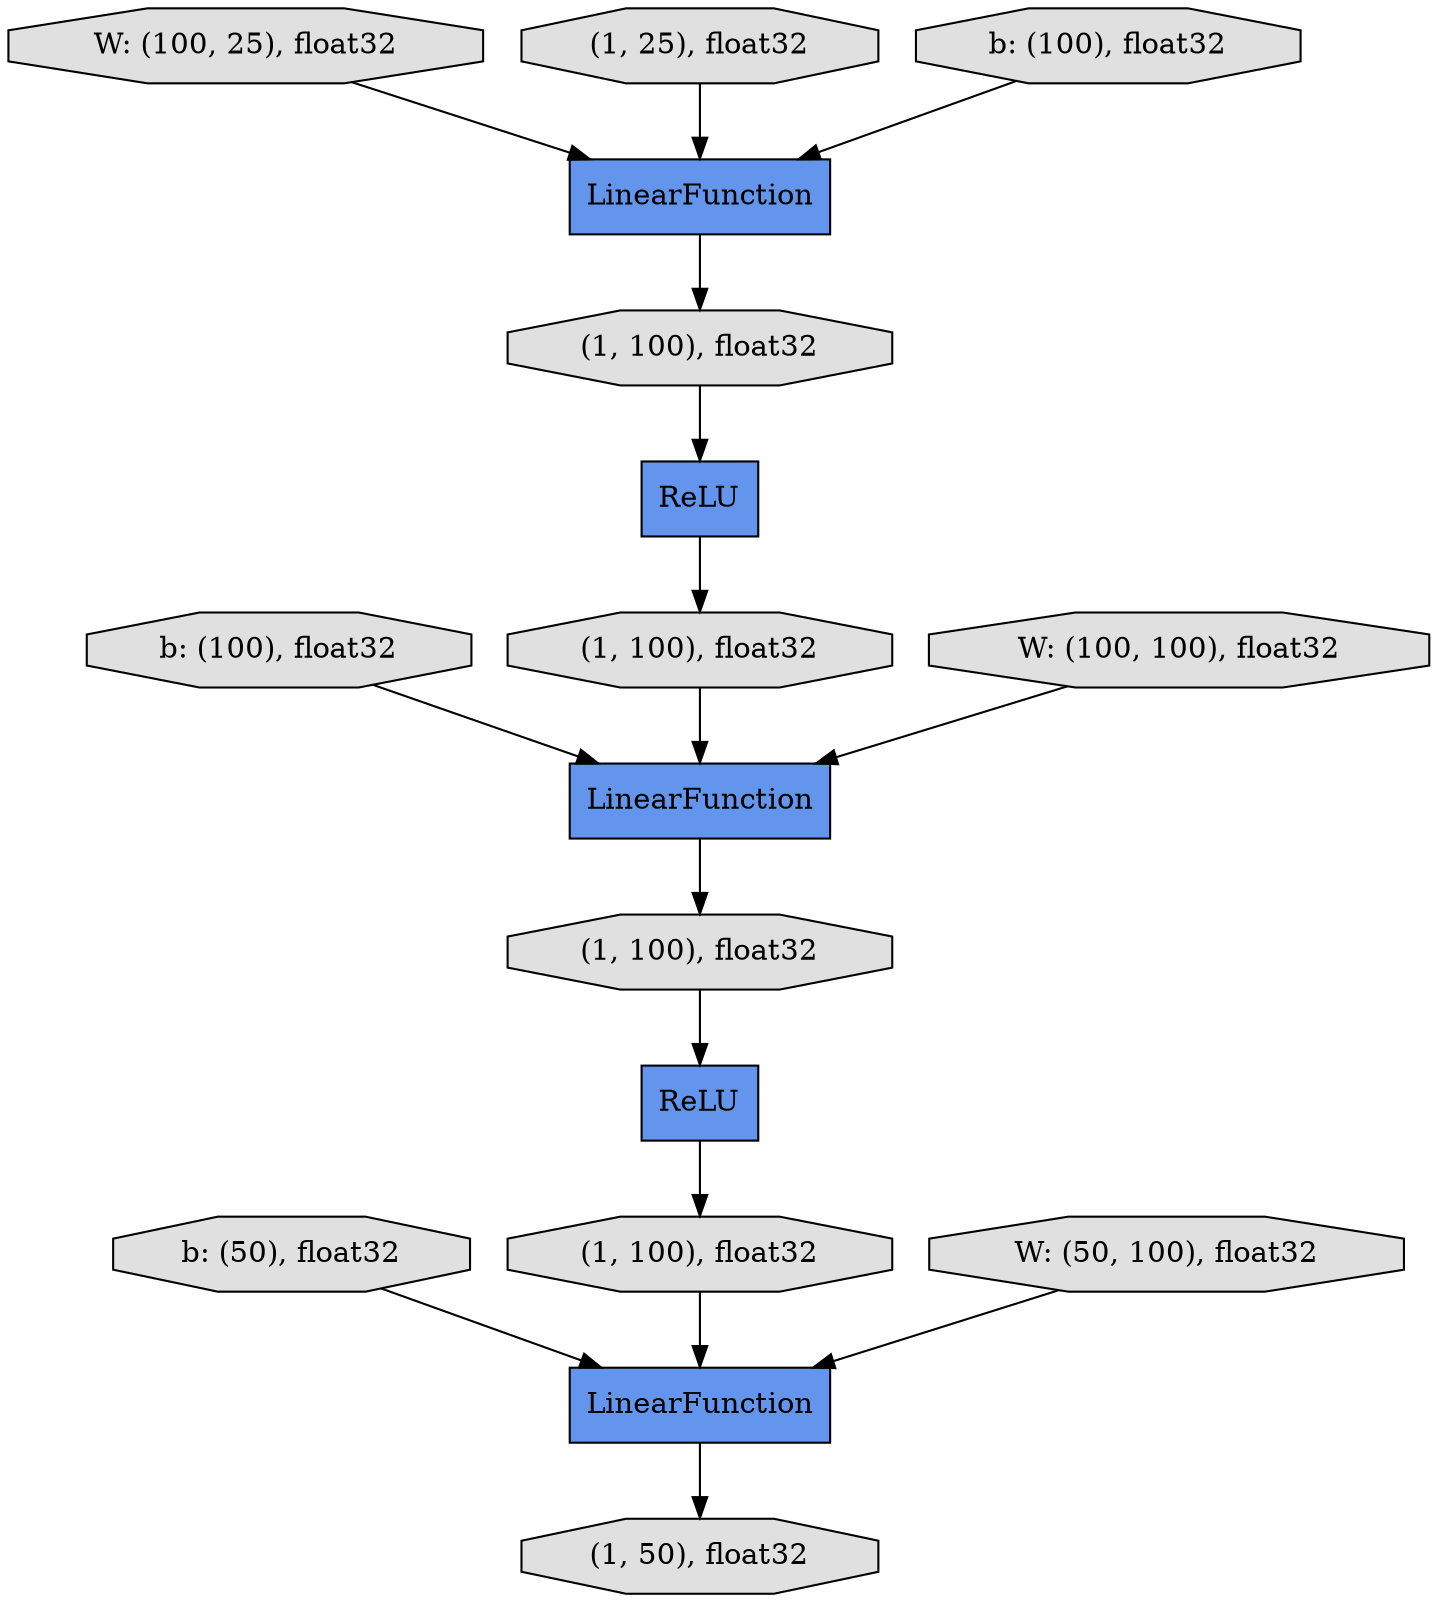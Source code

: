 digraph graphname{rankdir=TB;47485580077584 [shape="record",style="filled",fillcolor="#6495ED",label="LinearFunction"];47484922764944 [shape="octagon",style="filled",fillcolor="#E0E0E0",label="W: (100, 25), float32"];47485580078672 [shape="octagon",style="filled",fillcolor="#E0E0E0",label="(1, 25), float32"];47485580078096 [shape="octagon",style="filled",fillcolor="#E0E0E0",label="b: (50), float32"];47485580078736 [shape="record",style="filled",fillcolor="#6495ED",label="ReLU"];47485580078800 [shape="octagon",style="filled",fillcolor="#E0E0E0",label="(1, 100), float32"];47485580079056 [shape="octagon",style="filled",fillcolor="#E0E0E0",label="(1, 100), float32"];47485580077392 [shape="octagon",style="filled",fillcolor="#E0E0E0",label="b: (100), float32"];47485580366096 [shape="octagon",style="filled",fillcolor="#E0E0E0",label="(1, 100), float32"];47485579821200 [shape="record",style="filled",fillcolor="#6495ED",label="LinearFunction"];47485580078928 [shape="octagon",style="filled",fillcolor="#E0E0E0",label="(1, 100), float32"];47485580077712 [shape="octagon",style="filled",fillcolor="#E0E0E0",label="W: (50, 100), float32"];47485580078480 [shape="record",style="filled",fillcolor="#6495ED",label="LinearFunction"];47485580078608 [shape="record",style="filled",fillcolor="#6495ED",label="ReLU"];47485580366288 [shape="octagon",style="filled",fillcolor="#E0E0E0",label="(1, 50), float32"];47485580076496 [shape="octagon",style="filled",fillcolor="#E0E0E0",label="b: (100), float32"];47485580077008 [shape="octagon",style="filled",fillcolor="#E0E0E0",label="W: (100, 100), float32"];47485580078608 -> 47485580078928;47485580077712 -> 47485580077584;47485580078672 -> 47485580078480;47485580078928 -> 47485579821200;47484922764944 -> 47485580078480;47485580079056 -> 47485580078736;47485580366096 -> 47485580077584;47485580078480 -> 47485580078800;47485580078800 -> 47485580078608;47485580077392 -> 47485579821200;47485579821200 -> 47485580079056;47485580078736 -> 47485580366096;47485580076496 -> 47485580078480;47485580077008 -> 47485579821200;47485580077584 -> 47485580366288;47485580078096 -> 47485580077584;}